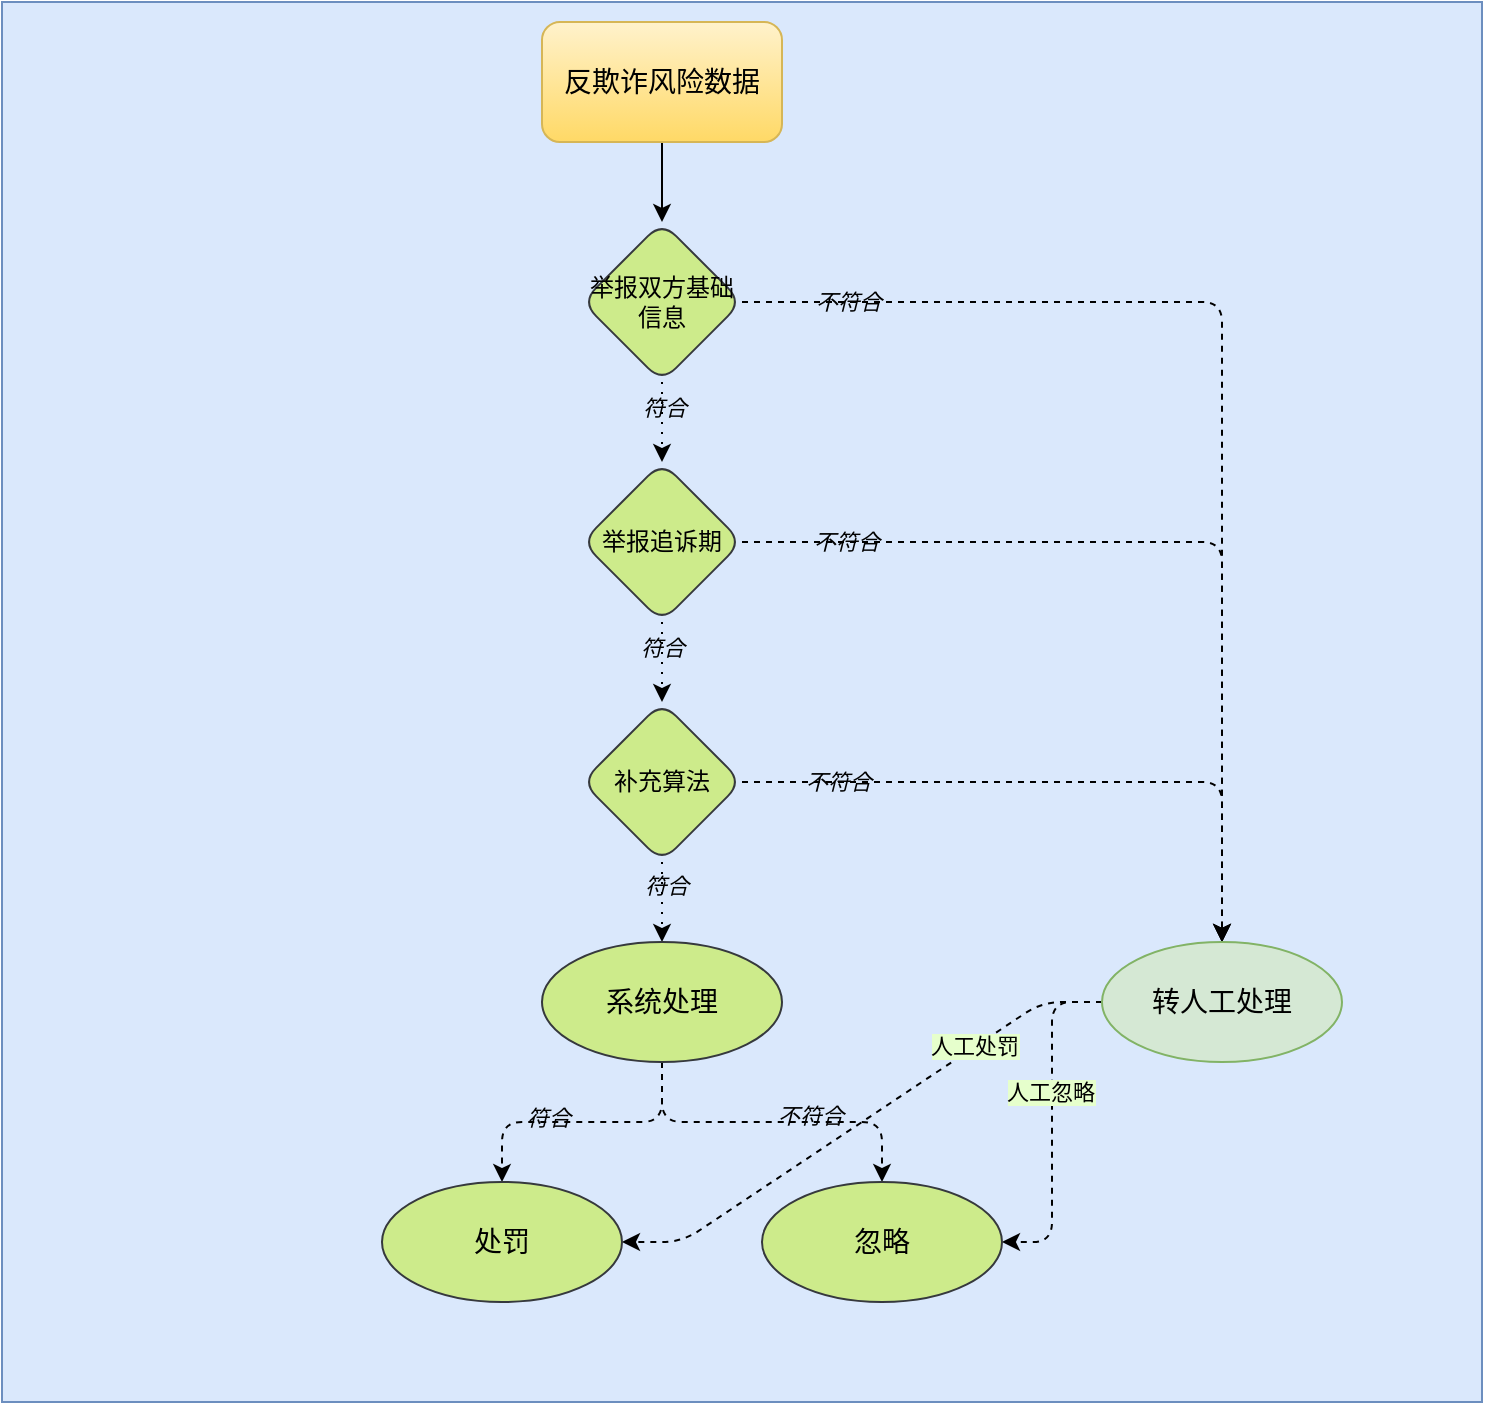 <mxfile version="16.2.7" type="github">
  <diagram id="K8bH0kipLZ9rEDlnG2lr" name="Page-1">
    <mxGraphModel dx="2258" dy="784" grid="1" gridSize="10" guides="1" tooltips="1" connect="1" arrows="1" fold="1" page="1" pageScale="1" pageWidth="850" pageHeight="1400" math="0" shadow="0">
      <root>
        <mxCell id="0" />
        <mxCell id="1" parent="0" />
        <mxCell id="Bgl1Vfubp7OZOoUCv1JT-1" value="" style="text;html=1;strokeColor=#6c8ebf;fillColor=#dae8fc;align=left;verticalAlign=top;whiteSpace=wrap;fontSize=14;fontStyle=1" vertex="1" parent="1">
          <mxGeometry x="-810" y="30" width="740" height="700" as="geometry" />
        </mxCell>
        <mxCell id="Bgl1Vfubp7OZOoUCv1JT-9" value="" style="edgeStyle=orthogonalEdgeStyle;rounded=1;orthogonalLoop=1;jettySize=auto;html=1;" edge="1" parent="1" source="Bgl1Vfubp7OZOoUCv1JT-2" target="Bgl1Vfubp7OZOoUCv1JT-8">
          <mxGeometry relative="1" as="geometry" />
        </mxCell>
        <mxCell id="Bgl1Vfubp7OZOoUCv1JT-2" value="&lt;span style=&quot;font-size: 14px&quot;&gt;反欺诈风险数据&lt;/span&gt;" style="rounded=1;whiteSpace=wrap;html=1;fillColor=#fff2cc;gradientColor=#ffd966;strokeColor=#d6b656;" vertex="1" parent="1">
          <mxGeometry x="-540" y="40" width="120" height="60" as="geometry" />
        </mxCell>
        <mxCell id="Bgl1Vfubp7OZOoUCv1JT-11" value="" style="edgeStyle=orthogonalEdgeStyle;rounded=0;orthogonalLoop=1;jettySize=auto;html=1;entryX=0.5;entryY=0;entryDx=0;entryDy=0;dashed=1;dashPattern=1 4;" edge="1" parent="1" source="Bgl1Vfubp7OZOoUCv1JT-8" target="Bgl1Vfubp7OZOoUCv1JT-10">
          <mxGeometry relative="1" as="geometry" />
        </mxCell>
        <mxCell id="Bgl1Vfubp7OZOoUCv1JT-22" value="符合" style="edgeLabel;html=1;align=center;verticalAlign=middle;resizable=0;points=[];labelBackgroundColor=none;fontStyle=2" vertex="1" connectable="0" parent="Bgl1Vfubp7OZOoUCv1JT-11">
          <mxGeometry x="-0.362" y="1" relative="1" as="geometry">
            <mxPoint as="offset" />
          </mxGeometry>
        </mxCell>
        <mxCell id="Bgl1Vfubp7OZOoUCv1JT-19" value="" style="edgeStyle=orthogonalEdgeStyle;rounded=1;orthogonalLoop=1;jettySize=auto;html=1;entryX=0.5;entryY=0;entryDx=0;entryDy=0;labelBackgroundColor=default;dashed=1;" edge="1" parent="1" source="Bgl1Vfubp7OZOoUCv1JT-8" target="Bgl1Vfubp7OZOoUCv1JT-18">
          <mxGeometry relative="1" as="geometry">
            <mxPoint x="-360" y="200" as="targetPoint" />
          </mxGeometry>
        </mxCell>
        <mxCell id="Bgl1Vfubp7OZOoUCv1JT-21" value="不符合" style="edgeLabel;align=center;verticalAlign=middle;resizable=0;points=[];labelBackgroundColor=none;labelBorderColor=none;fontStyle=2;html=1;" vertex="1" connectable="0" parent="Bgl1Vfubp7OZOoUCv1JT-19">
          <mxGeometry x="-0.827" relative="1" as="geometry">
            <mxPoint x="4" as="offset" />
          </mxGeometry>
        </mxCell>
        <mxCell id="Bgl1Vfubp7OZOoUCv1JT-8" value="举报双方基础信息" style="rhombus;whiteSpace=wrap;html=1;rounded=1;fillColor=#cdeb8b;strokeColor=#36393d;" vertex="1" parent="1">
          <mxGeometry x="-520" y="140" width="80" height="80" as="geometry" />
        </mxCell>
        <mxCell id="Bgl1Vfubp7OZOoUCv1JT-13" value="" style="edgeStyle=orthogonalEdgeStyle;rounded=0;orthogonalLoop=1;jettySize=auto;html=1;dashed=1;dashPattern=1 4;" edge="1" parent="1" source="Bgl1Vfubp7OZOoUCv1JT-10" target="Bgl1Vfubp7OZOoUCv1JT-12">
          <mxGeometry relative="1" as="geometry" />
        </mxCell>
        <mxCell id="Bgl1Vfubp7OZOoUCv1JT-23" value="符合" style="edgeLabel;html=1;align=center;verticalAlign=middle;resizable=0;points=[];labelBackgroundColor=none;fontStyle=2" vertex="1" connectable="0" parent="Bgl1Vfubp7OZOoUCv1JT-13">
          <mxGeometry x="-0.382" relative="1" as="geometry">
            <mxPoint as="offset" />
          </mxGeometry>
        </mxCell>
        <mxCell id="Bgl1Vfubp7OZOoUCv1JT-24" value="" style="edgeStyle=orthogonalEdgeStyle;rounded=1;orthogonalLoop=1;jettySize=auto;html=1;entryX=0.5;entryY=0;entryDx=0;entryDy=0;dashed=1;" edge="1" parent="1" source="Bgl1Vfubp7OZOoUCv1JT-10" target="Bgl1Vfubp7OZOoUCv1JT-18">
          <mxGeometry relative="1" as="geometry">
            <mxPoint x="-360" y="300" as="targetPoint" />
          </mxGeometry>
        </mxCell>
        <mxCell id="Bgl1Vfubp7OZOoUCv1JT-25" value="不符合" style="edgeLabel;html=1;align=center;verticalAlign=middle;resizable=0;points=[];labelBackgroundColor=none;fontStyle=2" vertex="1" connectable="0" parent="Bgl1Vfubp7OZOoUCv1JT-24">
          <mxGeometry x="-0.789" y="-3" relative="1" as="geometry">
            <mxPoint x="5" y="-3" as="offset" />
          </mxGeometry>
        </mxCell>
        <mxCell id="Bgl1Vfubp7OZOoUCv1JT-10" value="举报追诉期" style="rhombus;whiteSpace=wrap;html=1;rounded=1;fillColor=#cdeb8b;strokeColor=#36393d;" vertex="1" parent="1">
          <mxGeometry x="-520" y="260" width="80" height="80" as="geometry" />
        </mxCell>
        <mxCell id="Bgl1Vfubp7OZOoUCv1JT-17" value="" style="edgeStyle=orthogonalEdgeStyle;rounded=0;orthogonalLoop=1;jettySize=auto;html=1;dashed=1;dashPattern=1 4;" edge="1" parent="1" source="Bgl1Vfubp7OZOoUCv1JT-12" target="Bgl1Vfubp7OZOoUCv1JT-16">
          <mxGeometry relative="1" as="geometry" />
        </mxCell>
        <mxCell id="Bgl1Vfubp7OZOoUCv1JT-29" value="符合" style="edgeLabel;html=1;align=center;verticalAlign=middle;resizable=0;points=[];labelBackgroundColor=none;fontStyle=2" vertex="1" connectable="0" parent="Bgl1Vfubp7OZOoUCv1JT-17">
          <mxGeometry x="-0.426" y="2" relative="1" as="geometry">
            <mxPoint as="offset" />
          </mxGeometry>
        </mxCell>
        <mxCell id="Bgl1Vfubp7OZOoUCv1JT-26" value="" style="edgeStyle=orthogonalEdgeStyle;rounded=1;orthogonalLoop=1;jettySize=auto;html=1;dashed=1;entryX=0.5;entryY=0;entryDx=0;entryDy=0;" edge="1" parent="1" source="Bgl1Vfubp7OZOoUCv1JT-12" target="Bgl1Vfubp7OZOoUCv1JT-18">
          <mxGeometry relative="1" as="geometry">
            <mxPoint x="-270" y="510" as="targetPoint" />
          </mxGeometry>
        </mxCell>
        <mxCell id="Bgl1Vfubp7OZOoUCv1JT-27" value="不符合" style="edgeLabel;html=1;align=center;verticalAlign=middle;resizable=0;points=[];labelBackgroundColor=none;fontStyle=2" vertex="1" connectable="0" parent="Bgl1Vfubp7OZOoUCv1JT-26">
          <mxGeometry x="-0.708" y="1" relative="1" as="geometry">
            <mxPoint x="1" y="1" as="offset" />
          </mxGeometry>
        </mxCell>
        <mxCell id="Bgl1Vfubp7OZOoUCv1JT-12" value="补充算法" style="rhombus;whiteSpace=wrap;html=1;rounded=1;fillColor=#cdeb8b;strokeColor=#36393d;" vertex="1" parent="1">
          <mxGeometry x="-520" y="380" width="80" height="80" as="geometry" />
        </mxCell>
        <mxCell id="Bgl1Vfubp7OZOoUCv1JT-35" value="" style="edgeStyle=orthogonalEdgeStyle;rounded=1;orthogonalLoop=1;jettySize=auto;html=1;labelBackgroundColor=default;dashed=1;" edge="1" parent="1" source="Bgl1Vfubp7OZOoUCv1JT-16" target="Bgl1Vfubp7OZOoUCv1JT-34">
          <mxGeometry relative="1" as="geometry" />
        </mxCell>
        <mxCell id="Bgl1Vfubp7OZOoUCv1JT-41" value="不符合" style="edgeLabel;html=1;align=center;verticalAlign=middle;resizable=0;points=[];labelBackgroundColor=none;fontStyle=2" vertex="1" connectable="0" parent="Bgl1Vfubp7OZOoUCv1JT-35">
          <mxGeometry x="0.217" y="3" relative="1" as="geometry">
            <mxPoint as="offset" />
          </mxGeometry>
        </mxCell>
        <mxCell id="Bgl1Vfubp7OZOoUCv1JT-37" value="" style="edgeStyle=orthogonalEdgeStyle;rounded=1;orthogonalLoop=1;jettySize=auto;html=1;labelBackgroundColor=default;dashed=1;" edge="1" parent="1" source="Bgl1Vfubp7OZOoUCv1JT-16" target="Bgl1Vfubp7OZOoUCv1JT-36">
          <mxGeometry relative="1" as="geometry" />
        </mxCell>
        <mxCell id="Bgl1Vfubp7OZOoUCv1JT-40" value="&lt;span style=&quot;&quot;&gt;符合&lt;/span&gt;" style="edgeLabel;html=1;align=center;verticalAlign=middle;resizable=0;points=[];labelBackgroundColor=none;fontStyle=2" vertex="1" connectable="0" parent="Bgl1Vfubp7OZOoUCv1JT-37">
          <mxGeometry x="0.246" y="-2" relative="1" as="geometry">
            <mxPoint as="offset" />
          </mxGeometry>
        </mxCell>
        <mxCell id="Bgl1Vfubp7OZOoUCv1JT-16" value="&lt;span style=&quot;font-size: 14px&quot;&gt;系统处理&lt;/span&gt;" style="ellipse;whiteSpace=wrap;html=1;rounded=1;fillColor=#cdeb8b;strokeColor=#36393d;" vertex="1" parent="1">
          <mxGeometry x="-540" y="500" width="120" height="60" as="geometry" />
        </mxCell>
        <mxCell id="Bgl1Vfubp7OZOoUCv1JT-73" value="" style="edgeStyle=orthogonalEdgeStyle;rounded=1;orthogonalLoop=1;jettySize=auto;html=1;dashed=1;labelBackgroundColor=default;fontSize=11;entryX=1;entryY=0.5;entryDx=0;entryDy=0;" edge="1" parent="1" source="Bgl1Vfubp7OZOoUCv1JT-18" target="Bgl1Vfubp7OZOoUCv1JT-34">
          <mxGeometry relative="1" as="geometry">
            <mxPoint x="-250" y="640" as="targetPoint" />
          </mxGeometry>
        </mxCell>
        <mxCell id="Bgl1Vfubp7OZOoUCv1JT-76" value="人工忽略" style="edgeLabel;html=1;align=center;verticalAlign=middle;resizable=0;points=[];fontSize=11;labelBackgroundColor=#E6FFCC;" vertex="1" connectable="0" parent="Bgl1Vfubp7OZOoUCv1JT-73">
          <mxGeometry x="-0.176" y="-1" relative="1" as="geometry">
            <mxPoint as="offset" />
          </mxGeometry>
        </mxCell>
        <mxCell id="Bgl1Vfubp7OZOoUCv1JT-74" value="" style="edgeStyle=entityRelationEdgeStyle;rounded=1;orthogonalLoop=1;jettySize=auto;html=1;dashed=1;labelBackgroundColor=default;fontSize=11;entryX=1;entryY=0.5;entryDx=0;entryDy=0;" edge="1" parent="1" source="Bgl1Vfubp7OZOoUCv1JT-18" target="Bgl1Vfubp7OZOoUCv1JT-36">
          <mxGeometry relative="1" as="geometry">
            <mxPoint x="-250" y="640" as="targetPoint" />
          </mxGeometry>
        </mxCell>
        <mxCell id="Bgl1Vfubp7OZOoUCv1JT-75" value="人工处罚" style="edgeLabel;html=1;align=center;verticalAlign=middle;resizable=0;points=[];fontSize=11;labelBackgroundColor=#E6FFCC;" vertex="1" connectable="0" parent="Bgl1Vfubp7OZOoUCv1JT-74">
          <mxGeometry x="-0.494" y="-1" relative="1" as="geometry">
            <mxPoint as="offset" />
          </mxGeometry>
        </mxCell>
        <mxCell id="Bgl1Vfubp7OZOoUCv1JT-18" value="&lt;span style=&quot;font-size: 14px&quot;&gt;转人工处理&lt;/span&gt;" style="ellipse;whiteSpace=wrap;html=1;rounded=1;fillColor=#d5e8d4;strokeColor=#82b366;" vertex="1" parent="1">
          <mxGeometry x="-260" y="500" width="120" height="60" as="geometry" />
        </mxCell>
        <mxCell id="Bgl1Vfubp7OZOoUCv1JT-34" value="&lt;p class=&quot;MsoNormal&quot;&gt;&lt;span&gt;&lt;span style=&quot;font-size: 10.5pt&quot;&gt;&lt;font face=&quot;宋体&quot;&gt;忽略&lt;/font&gt;&lt;/span&gt;&lt;/span&gt;&lt;/p&gt;" style="ellipse;whiteSpace=wrap;html=1;rounded=1;fillColor=#cdeb8b;strokeColor=#36393d;fontStyle=0" vertex="1" parent="1">
          <mxGeometry x="-430" y="620" width="120" height="60" as="geometry" />
        </mxCell>
        <mxCell id="Bgl1Vfubp7OZOoUCv1JT-36" value="&lt;p class=&quot;MsoNormal&quot;&gt;&lt;span&gt;&lt;span style=&quot;font-size: 10.5pt&quot;&gt;&lt;font face=&quot;宋体&quot;&gt;处罚&lt;/font&gt;&lt;/span&gt;&lt;/span&gt;&lt;/p&gt;" style="ellipse;whiteSpace=wrap;html=1;rounded=1;fillColor=#cdeb8b;strokeColor=#36393d;fontStyle=0" vertex="1" parent="1">
          <mxGeometry x="-620" y="620" width="120" height="60" as="geometry" />
        </mxCell>
      </root>
    </mxGraphModel>
  </diagram>
</mxfile>
